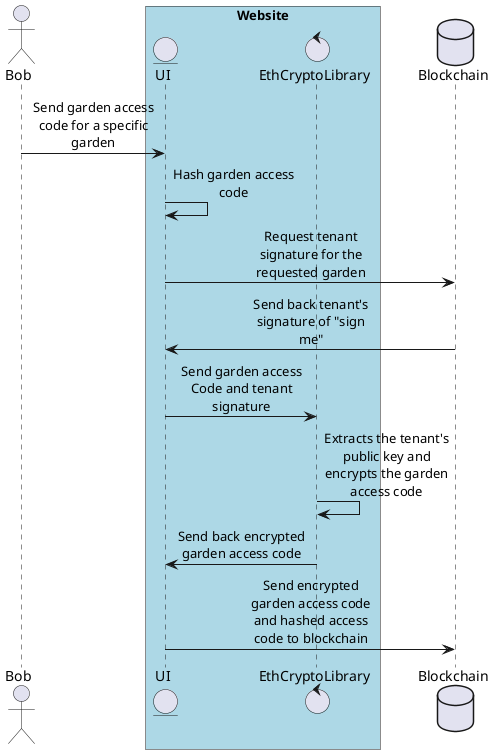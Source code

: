 @startuml send garden access code 
skinparam sequenceMessageAlign center
skinparam maxMessageSize 130

actor Bob
box "Website" #LightBlue
entity UI
control EthCryptoLibrary
end box

database Blockchain

Bob -> UI: Send garden access code for a specific garden
UI-> UI : Hash garden access code
UI -> Blockchain: Request tenant signature for the requested garden
Blockchain-> UI : Send back tenant's signature of "sign me"
UI-> EthCryptoLibrary: Send garden access Code and tenant signature
EthCryptoLibrary -> EthCryptoLibrary: Extracts the tenant's public key and encrypts the garden access code
EthCryptoLibrary -> UI : Send back encrypted garden access code
UI -> Blockchain : Send encrypted garden access code and hashed access code to blockchain

@enduml